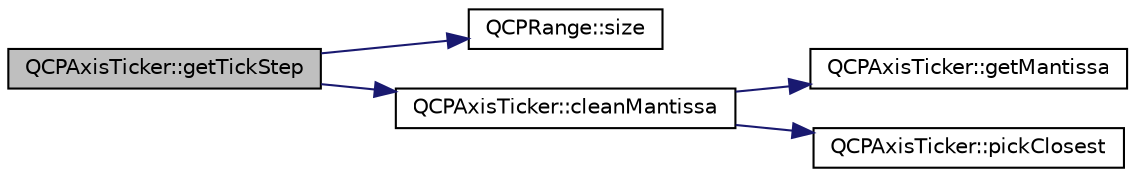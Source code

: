 digraph "QCPAxisTicker::getTickStep"
{
  edge [fontname="Helvetica",fontsize="10",labelfontname="Helvetica",labelfontsize="10"];
  node [fontname="Helvetica",fontsize="10",shape=record];
  rankdir="LR";
  Node65 [label="QCPAxisTicker::getTickStep",height=0.2,width=0.4,color="black", fillcolor="grey75", style="filled", fontcolor="black"];
  Node65 -> Node66 [color="midnightblue",fontsize="10",style="solid",fontname="Helvetica"];
  Node66 [label="QCPRange::size",height=0.2,width=0.4,color="black", fillcolor="white", style="filled",URL="$class_q_c_p_range.html#a62326e7cc4316b96df6a60813230e63f"];
  Node65 -> Node67 [color="midnightblue",fontsize="10",style="solid",fontname="Helvetica"];
  Node67 [label="QCPAxisTicker::cleanMantissa",height=0.2,width=0.4,color="black", fillcolor="white", style="filled",URL="$class_q_c_p_axis_ticker.html#ac7df6c72876b7abd67c932663a0b0f6a"];
  Node67 -> Node68 [color="midnightblue",fontsize="10",style="solid",fontname="Helvetica"];
  Node68 [label="QCPAxisTicker::getMantissa",height=0.2,width=0.4,color="black", fillcolor="white", style="filled",URL="$class_q_c_p_axis_ticker.html#a2f1e223bafbf2cec7c3ba8b08d5c77e8"];
  Node67 -> Node69 [color="midnightblue",fontsize="10",style="solid",fontname="Helvetica"];
  Node69 [label="QCPAxisTicker::pickClosest",height=0.2,width=0.4,color="black", fillcolor="white", style="filled",URL="$class_q_c_p_axis_ticker.html#a4ea0a7c4ca1c610f92b9bd5944ab4260"];
}

